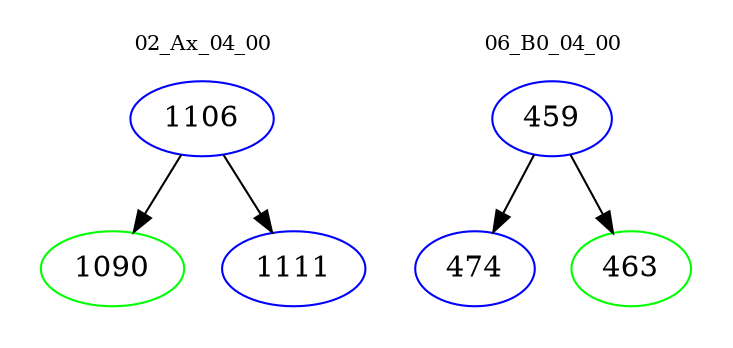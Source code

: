 digraph{
subgraph cluster_0 {
color = white
label = "02_Ax_04_00";
fontsize=10;
T0_1106 [label="1106", color="blue"]
T0_1106 -> T0_1090 [color="black"]
T0_1090 [label="1090", color="green"]
T0_1106 -> T0_1111 [color="black"]
T0_1111 [label="1111", color="blue"]
}
subgraph cluster_1 {
color = white
label = "06_B0_04_00";
fontsize=10;
T1_459 [label="459", color="blue"]
T1_459 -> T1_474 [color="black"]
T1_474 [label="474", color="blue"]
T1_459 -> T1_463 [color="black"]
T1_463 [label="463", color="green"]
}
}
